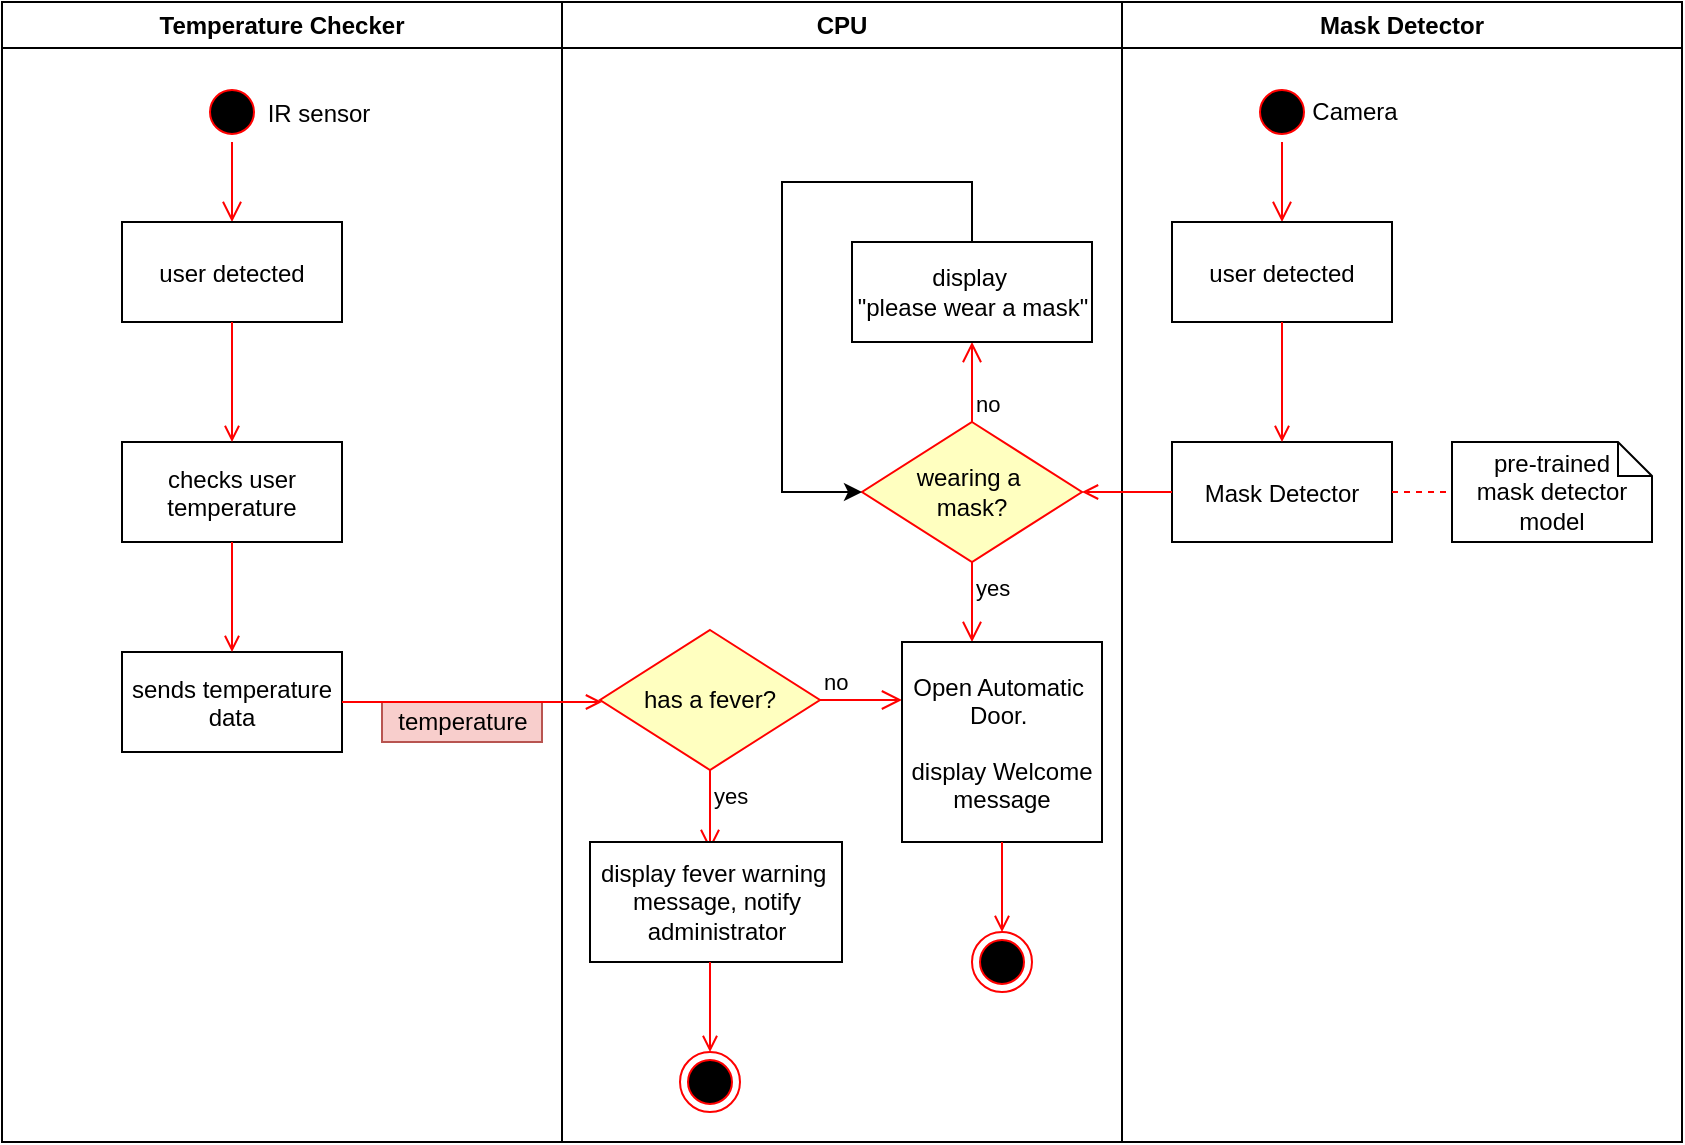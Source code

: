 <mxfile version="13.9.9" type="device"><diagram name="Page-1" id="e7e014a7-5840-1c2e-5031-d8a46d1fe8dd"><mxGraphModel dx="1422" dy="762" grid="1" gridSize="10" guides="1" tooltips="1" connect="1" arrows="1" fold="1" page="1" pageScale="1" pageWidth="1169" pageHeight="826" background="#ffffff" math="0" shadow="0"><root><mxCell id="0"/><mxCell id="1" parent="0"/><mxCell id="2" value="Temperature Checker" style="swimlane;whiteSpace=wrap" parent="1" vertex="1"><mxGeometry x="20" y="20" width="280" height="570" as="geometry"/></mxCell><mxCell id="5" value="" style="ellipse;shape=startState;fillColor=#000000;strokeColor=#ff0000;" parent="2" vertex="1"><mxGeometry x="100" y="40" width="30" height="30" as="geometry"/></mxCell><mxCell id="6" value="" style="edgeStyle=elbowEdgeStyle;elbow=horizontal;verticalAlign=bottom;endArrow=open;endSize=8;strokeColor=#FF0000;endFill=1;rounded=0" parent="2" source="5" target="7" edge="1"><mxGeometry x="100" y="40" as="geometry"><mxPoint x="115" y="110" as="targetPoint"/></mxGeometry></mxCell><mxCell id="7" value="user detected" style="" parent="2" vertex="1"><mxGeometry x="60" y="110" width="110" height="50" as="geometry"/></mxCell><mxCell id="8" value="checks user &#10;temperature" style="" parent="2" vertex="1"><mxGeometry x="60" y="220" width="110" height="50" as="geometry"/></mxCell><mxCell id="9" value="" style="endArrow=open;strokeColor=#FF0000;endFill=1;rounded=0" parent="2" source="7" target="8" edge="1"><mxGeometry relative="1" as="geometry"/></mxCell><mxCell id="10" value="sends temperature&#10;data" style="" parent="2" vertex="1"><mxGeometry x="60" y="325" width="110" height="50" as="geometry"/></mxCell><mxCell id="11" value="" style="endArrow=open;strokeColor=#FF0000;endFill=1;rounded=0" parent="2" source="8" target="10" edge="1"><mxGeometry relative="1" as="geometry"/></mxCell><mxCell id="hdxpLugo9TVY8Ky34_du-44" value="IR sensor" style="text;html=1;align=center;verticalAlign=middle;resizable=0;points=[];autosize=1;" vertex="1" parent="2"><mxGeometry x="122.5" y="46" width="70" height="20" as="geometry"/></mxCell><mxCell id="hdxpLugo9TVY8Ky34_du-46" value="temperature" style="text;html=1;align=center;verticalAlign=middle;resizable=0;points=[];autosize=1;fillColor=#f8cecc;strokeColor=#b85450;" vertex="1" parent="2"><mxGeometry x="190" y="350" width="80" height="20" as="geometry"/></mxCell><mxCell id="3" value="CPU" style="swimlane;whiteSpace=wrap;startSize=23;" parent="1" vertex="1"><mxGeometry x="300" y="20" width="280" height="570" as="geometry"/></mxCell><mxCell id="hdxpLugo9TVY8Ky34_du-51" value="wearing a&amp;nbsp;&lt;br&gt;mask?" style="rhombus;whiteSpace=wrap;html=1;fillColor=#ffffc0;strokeColor=#ff0000;" vertex="1" parent="3"><mxGeometry x="150" y="210" width="110" height="70" as="geometry"/></mxCell><mxCell id="hdxpLugo9TVY8Ky34_du-52" value="no" style="edgeStyle=orthogonalEdgeStyle;html=1;align=left;verticalAlign=bottom;endArrow=open;endSize=8;strokeColor=#ff0000;exitX=0.5;exitY=0;exitDx=0;exitDy=0;" edge="1" source="hdxpLugo9TVY8Ky34_du-51" parent="3"><mxGeometry x="-1" relative="1" as="geometry"><mxPoint x="205" y="170" as="targetPoint"/></mxGeometry></mxCell><mxCell id="hdxpLugo9TVY8Ky34_du-53" value="yes" style="edgeStyle=orthogonalEdgeStyle;html=1;align=left;verticalAlign=top;endArrow=open;endSize=8;strokeColor=#ff0000;" edge="1" source="hdxpLugo9TVY8Ky34_du-51" parent="3"><mxGeometry x="-1" relative="1" as="geometry"><mxPoint x="205" y="320" as="targetPoint"/></mxGeometry></mxCell><mxCell id="hdxpLugo9TVY8Ky34_du-63" style="edgeStyle=orthogonalEdgeStyle;rounded=0;orthogonalLoop=1;jettySize=auto;html=1;entryX=0;entryY=0.5;entryDx=0;entryDy=0;" edge="1" parent="3" source="hdxpLugo9TVY8Ky34_du-62" target="hdxpLugo9TVY8Ky34_du-51"><mxGeometry relative="1" as="geometry"><Array as="points"><mxPoint x="205" y="90"/><mxPoint x="110" y="90"/><mxPoint x="110" y="245"/></Array></mxGeometry></mxCell><mxCell id="hdxpLugo9TVY8Ky34_du-62" value="display&amp;nbsp;&lt;br&gt;&quot;please wear a mask&quot;" style="html=1;" vertex="1" parent="3"><mxGeometry x="145" y="120" width="120" height="50" as="geometry"/></mxCell><mxCell id="hdxpLugo9TVY8Ky34_du-64" value="has a fever?" style="rhombus;whiteSpace=wrap;html=1;fillColor=#ffffc0;strokeColor=#ff0000;" vertex="1" parent="3"><mxGeometry x="19" y="314" width="110" height="70" as="geometry"/></mxCell><mxCell id="hdxpLugo9TVY8Ky34_du-65" value="no" style="edgeStyle=orthogonalEdgeStyle;html=1;align=left;verticalAlign=bottom;endArrow=open;endSize=8;strokeColor=#ff0000;exitX=1;exitY=0.5;exitDx=0;exitDy=0;" edge="1" parent="3" source="hdxpLugo9TVY8Ky34_du-64"><mxGeometry x="-1" relative="1" as="geometry"><mxPoint x="170" y="349" as="targetPoint"/></mxGeometry></mxCell><mxCell id="hdxpLugo9TVY8Ky34_du-66" value="yes" style="edgeStyle=orthogonalEdgeStyle;html=1;align=left;verticalAlign=top;endArrow=open;endSize=8;strokeColor=#ff0000;" edge="1" parent="3" source="hdxpLugo9TVY8Ky34_du-64"><mxGeometry x="-1" relative="1" as="geometry"><mxPoint x="74" y="424" as="targetPoint"/></mxGeometry></mxCell><mxCell id="hdxpLugo9TVY8Ky34_du-67" value="display fever warning&amp;nbsp;&lt;br&gt;message, notify &lt;br&gt;administrator" style="html=1;" vertex="1" parent="3"><mxGeometry x="14" y="420" width="126" height="60" as="geometry"/></mxCell><mxCell id="hdxpLugo9TVY8Ky34_du-68" value="" style="ellipse;shape=endState;fillColor=#000000;strokeColor=#ff0000" vertex="1" parent="3"><mxGeometry x="59" y="525" width="30" height="30" as="geometry"/></mxCell><mxCell id="hdxpLugo9TVY8Ky34_du-69" value="" style="endArrow=open;strokeColor=#FF0000;endFill=1;rounded=0" edge="1" parent="3" target="hdxpLugo9TVY8Ky34_du-68"><mxGeometry relative="1" as="geometry"><mxPoint x="74" y="480" as="sourcePoint"/></mxGeometry></mxCell><mxCell id="hdxpLugo9TVY8Ky34_du-70" value="Open Automatic &#10;Door. &#10;&#10;display Welcome &#10;message" style="" vertex="1" parent="3"><mxGeometry x="170" y="320" width="100" height="100" as="geometry"/></mxCell><mxCell id="38" value="" style="ellipse;shape=endState;fillColor=#000000;strokeColor=#ff0000" parent="3" vertex="1"><mxGeometry x="205" y="465" width="30" height="30" as="geometry"/></mxCell><mxCell id="39" value="" style="endArrow=open;strokeColor=#FF0000;endFill=1;rounded=0" parent="3" target="38" edge="1"><mxGeometry relative="1" as="geometry"><mxPoint x="220" y="420" as="sourcePoint"/></mxGeometry></mxCell><mxCell id="4" value="Mask Detector" style="swimlane;whiteSpace=wrap;startSize=23;" parent="1" vertex="1"><mxGeometry x="580" y="20" width="280" height="570" as="geometry"/></mxCell><mxCell id="13" value="" style="ellipse;shape=startState;fillColor=#000000;strokeColor=#ff0000;" parent="4" vertex="1"><mxGeometry x="65" y="40" width="30" height="30" as="geometry"/></mxCell><mxCell id="14" value="" style="edgeStyle=elbowEdgeStyle;elbow=horizontal;verticalAlign=bottom;endArrow=open;endSize=8;strokeColor=#FF0000;endFill=1;rounded=0" parent="4" source="13" target="15" edge="1"><mxGeometry x="45" y="20" as="geometry"><mxPoint x="60" y="90" as="targetPoint"/></mxGeometry></mxCell><mxCell id="15" value="user detected" style="" parent="4" vertex="1"><mxGeometry x="25" y="110" width="110" height="50" as="geometry"/></mxCell><mxCell id="16" value="Mask Detector" style="" parent="4" vertex="1"><mxGeometry x="25" y="220" width="110" height="50" as="geometry"/></mxCell><mxCell id="17" value="" style="endArrow=open;strokeColor=#FF0000;endFill=1;rounded=0" parent="4" source="15" target="16" edge="1"><mxGeometry relative="1" as="geometry"/></mxCell><mxCell id="31" value="pre-trained&#10;mask detector model" style="shape=note;whiteSpace=wrap;size=17" parent="4" vertex="1"><mxGeometry x="165" y="220" width="100" height="50" as="geometry"/></mxCell><mxCell id="32" value="" style="endArrow=none;strokeColor=#FF0000;endFill=0;rounded=0;dashed=1;exitX=1;exitY=0.5;exitDx=0;exitDy=0;" parent="4" source="16" target="31" edge="1"><mxGeometry relative="1" as="geometry"/></mxCell><mxCell id="hdxpLugo9TVY8Ky34_du-45" value="Camera" style="text;html=1;align=center;verticalAlign=middle;resizable=0;points=[];autosize=1;" vertex="1" parent="4"><mxGeometry x="85.5" y="45" width="60" height="20" as="geometry"/></mxCell><mxCell id="20" value="" style="endArrow=open;strokeColor=#FF0000;endFill=1;rounded=0" parent="1" source="10" edge="1"><mxGeometry relative="1" as="geometry"><mxPoint x="320" y="370" as="targetPoint"/></mxGeometry></mxCell><mxCell id="19" value="" style="endArrow=open;strokeColor=#FF0000;endFill=1;rounded=0;entryX=1;entryY=0.5;entryDx=0;entryDy=0;" parent="1" source="16" target="hdxpLugo9TVY8Ky34_du-51" edge="1"><mxGeometry relative="1" as="geometry"><mxPoint x="520" y="265" as="targetPoint"/></mxGeometry></mxCell></root></mxGraphModel></diagram></mxfile>